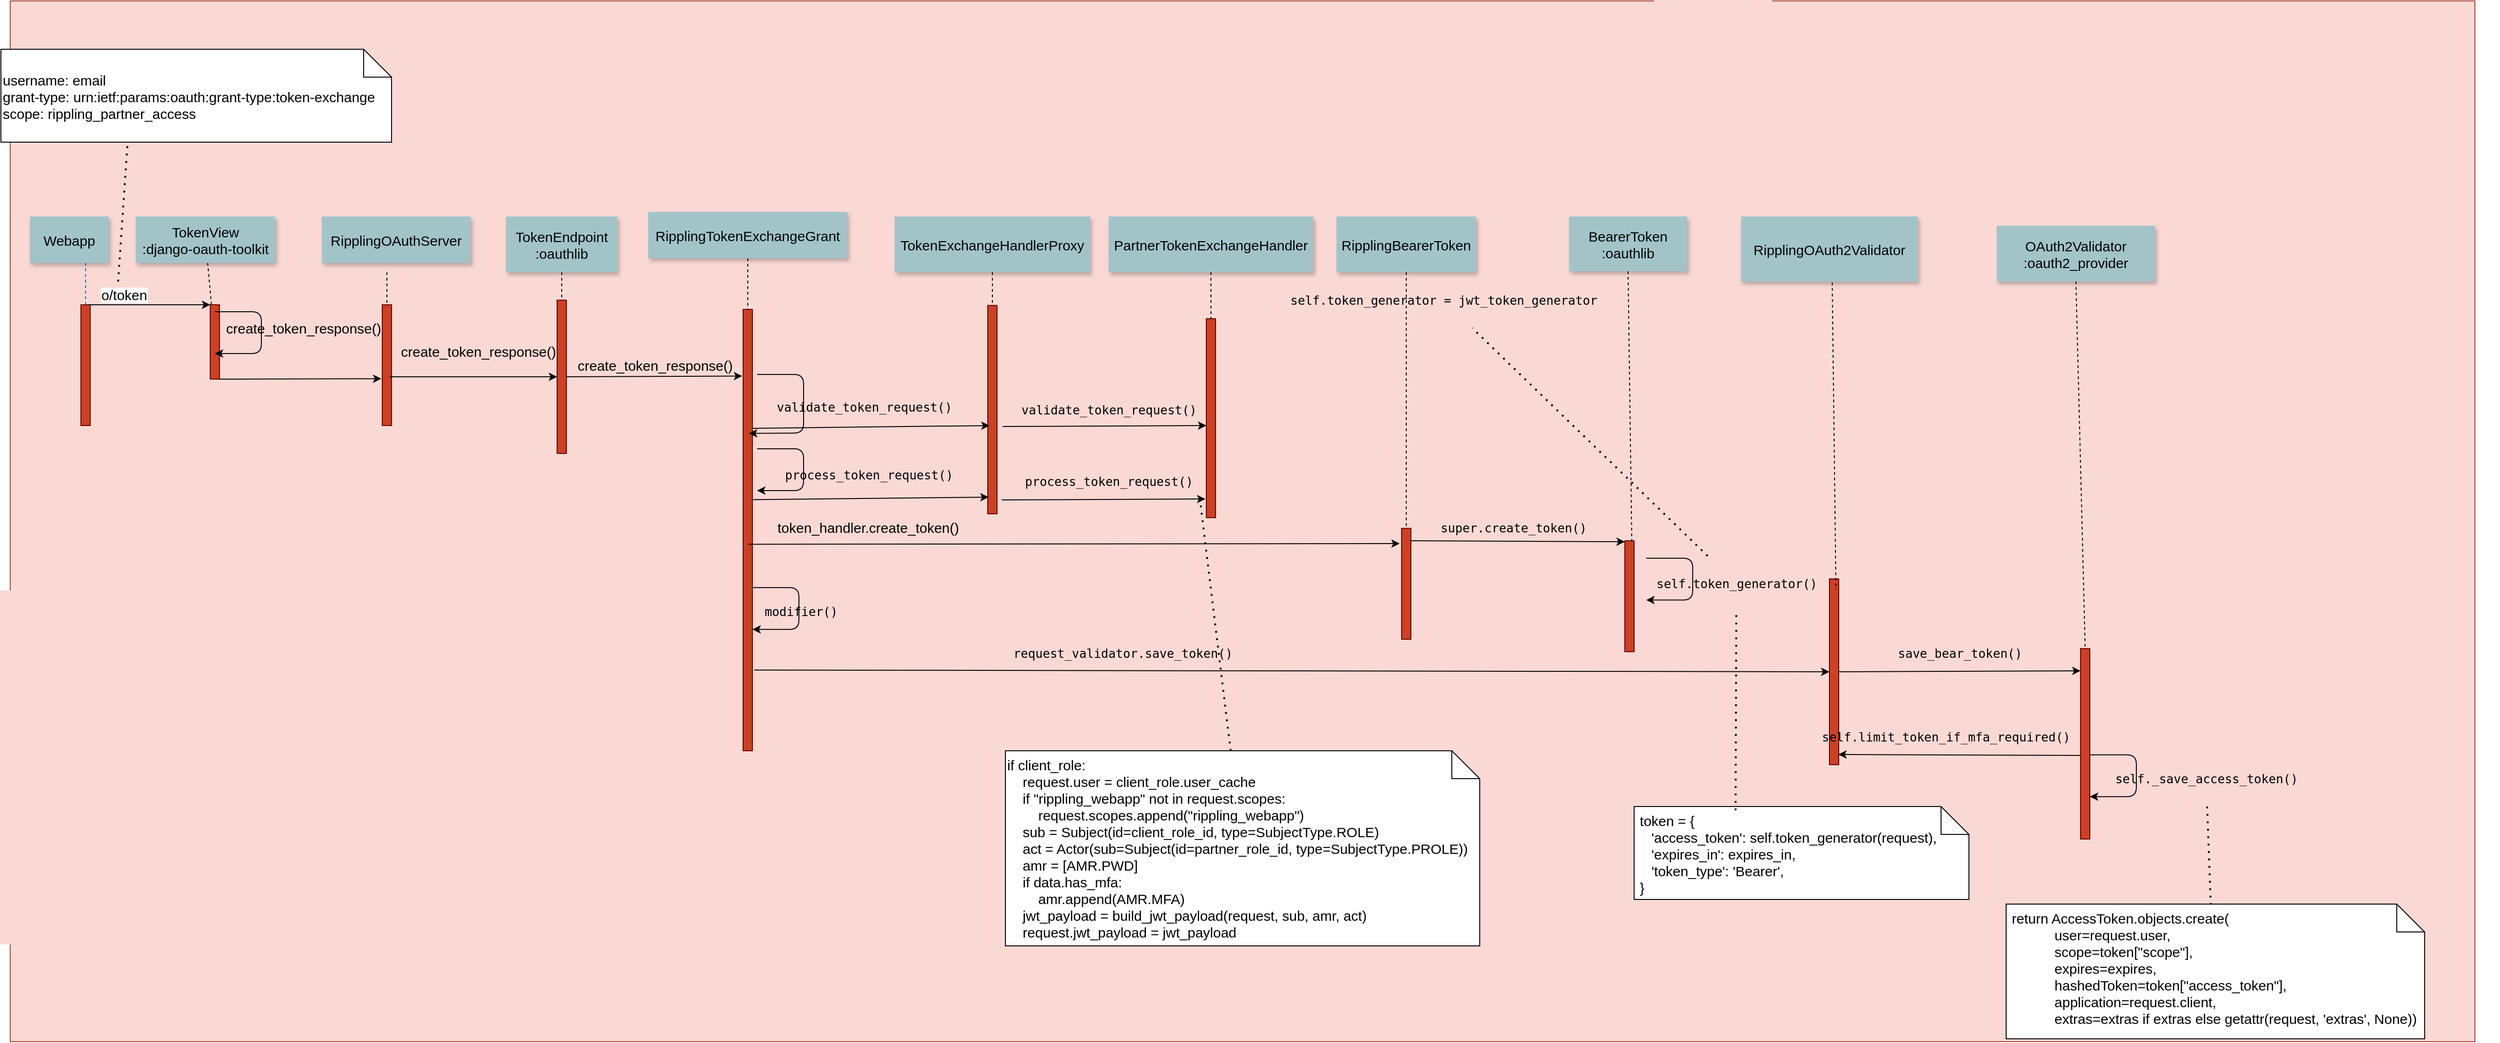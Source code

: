 <mxfile version="24.7.14">
  <diagram name="Page-1" id="9361dd3d-8414-5efd-6122-117bd74ce7a7">
    <mxGraphModel dx="2433" dy="1469" grid="1" gridSize="10" guides="1" tooltips="1" connect="1" arrows="1" fold="1" page="0" pageScale="1.5" pageWidth="826" pageHeight="1169" background="none" math="0" shadow="0">
      <root>
        <mxCell id="0" />
        <mxCell id="1" parent="0" />
        <mxCell id="69" value="" style="fillColor=#fad9d5;strokeColor=#ae4132;fontSize=15;" parent="1" vertex="1">
          <mxGeometry x="-186" y="-152" width="2650" height="1120" as="geometry" />
        </mxCell>
        <mxCell id="2" value="" style="fillColor=#CC4125;strokeColor=#660000;fontSize=15;" parent="1" vertex="1">
          <mxGeometry x="-110" y="175" width="10" height="130" as="geometry" />
        </mxCell>
        <mxCell id="3" value="o/token" style="edgeStyle=none;verticalLabelPosition=top;verticalAlign=bottom;labelPosition=left;align=right;fontSize=15;entryX=0;entryY=0;entryDx=0;entryDy=0;exitX=0.75;exitY=0;exitDx=0;exitDy=0;" parent="1" source="2" target="6" edge="1">
          <mxGeometry width="100" height="100" as="geometry">
            <mxPoint x="-110" y="175" as="sourcePoint" />
            <mxPoint x="40" y="180" as="targetPoint" />
            <mxPoint as="offset" />
          </mxGeometry>
        </mxCell>
        <mxCell id="4" value="Webapp" style="shadow=1;fillColor=#A2C4C9;strokeColor=none;fontSize=15;" parent="1" vertex="1">
          <mxGeometry x="-165" y="80" width="85" height="50" as="geometry" />
        </mxCell>
        <mxCell id="6" value="" style="fillColor=#CC4125;strokeColor=#660000;fontSize=15;" parent="1" vertex="1">
          <mxGeometry x="29" y="175" width="10" height="80" as="geometry" />
        </mxCell>
        <mxCell id="7" value="TokenView&#xa;:django-oauth-toolkit" style="shadow=1;fillColor=#A2C4C9;strokeColor=none;fontSize=15;" parent="1" vertex="1">
          <mxGeometry x="-51" y="80" width="150" height="50" as="geometry" />
        </mxCell>
        <mxCell id="8" value="" style="edgeStyle=none;endArrow=none;dashed=1;fontSize=15;" parent="1" source="7" target="6" edge="1">
          <mxGeometry x="272.335" y="165" width="100" height="100" as="geometry">
            <mxPoint x="16.259" y="135" as="sourcePoint" />
            <mxPoint x="16.576" y="190" as="targetPoint" />
          </mxGeometry>
        </mxCell>
        <mxCell id="15" value="RipplingOAuthServer" style="shadow=1;fillColor=#A2C4C9;strokeColor=none;fontSize=15;" parent="1" vertex="1">
          <mxGeometry x="149" y="80" width="160" height="50" as="geometry" />
        </mxCell>
        <mxCell id="21" value="" style="fillColor=#CC4125;strokeColor=#660000;fontSize=15;" parent="1" vertex="1">
          <mxGeometry x="402" y="170" width="10" height="165" as="geometry" />
        </mxCell>
        <mxCell id="22" value="TokenEndpoint&#xa;:oauthlib" style="shadow=1;fillColor=#A2C4C9;strokeColor=none;fontSize=15;" parent="1" vertex="1">
          <mxGeometry x="347" y="80" width="120" height="60" as="geometry" />
        </mxCell>
        <mxCell id="23" value="" style="edgeStyle=none;endArrow=none;dashed=1;fontSize=15;" parent="1" source="22" target="21" edge="1">
          <mxGeometry x="614.488" y="175.0" width="100" height="100" as="geometry">
            <mxPoint x="301.653" y="135" as="sourcePoint" />
            <mxPoint x="301.653" y="285" as="targetPoint" />
          </mxGeometry>
        </mxCell>
        <mxCell id="24" value="RipplingTokenExchangeGrant" style="shadow=1;fillColor=#A2C4C9;strokeColor=none;fontSize=15;" parent="1" vertex="1">
          <mxGeometry x="500" y="75" width="214" height="50" as="geometry" />
        </mxCell>
        <mxCell id="25" value="" style="edgeStyle=none;endArrow=none;dashed=1;fontSize=15;" parent="1" source="24" target="26" edge="1">
          <mxGeometry x="727.335" y="165" width="100" height="100" as="geometry">
            <mxPoint x="359.259" y="130" as="sourcePoint" />
            <mxPoint x="359.576" y="185" as="targetPoint" />
          </mxGeometry>
        </mxCell>
        <mxCell id="26" value="" style="fillColor=#CC4125;strokeColor=#660000;fontSize=15;" parent="1" vertex="1">
          <mxGeometry x="602" y="180" width="10" height="475" as="geometry" />
        </mxCell>
        <mxCell id="30" value="TokenExchangeHandlerProxy" style="shadow=1;fillColor=#A2C4C9;strokeColor=none;fontSize=15;" parent="1" vertex="1">
          <mxGeometry x="765" y="80" width="210" height="60" as="geometry" />
        </mxCell>
        <mxCell id="33" value="" style="edgeStyle=elbowEdgeStyle;elbow=horizontal;endArrow=none;dashed=1;fillColor=#1ba1e2;strokeColor=#006EAF;fontSize=15;" parent="1" source="4" target="2" edge="1">
          <mxGeometry x="230.0" y="310" width="100" height="100" as="geometry">
            <mxPoint x="-80" y="435" as="sourcePoint" />
            <mxPoint x="20" y="335" as="targetPoint" />
          </mxGeometry>
        </mxCell>
        <mxCell id="49" value="" style="fillColor=#CC4125;strokeColor=#660000;fontSize=15;" parent="1" vertex="1">
          <mxGeometry x="865" y="175.67" width="10" height="224.33" as="geometry" />
        </mxCell>
        <mxCell id="50" value="" style="edgeStyle=none;endArrow=none;dashed=1;fontSize=15;" parent="1" source="30" target="49" edge="1">
          <mxGeometry x="956.571" y="205" width="100" height="100" as="geometry">
            <mxPoint x="506.736" y="170" as="sourcePoint" />
            <mxPoint x="506.736" y="349.394" as="targetPoint" />
          </mxGeometry>
        </mxCell>
        <mxCell id="52" value="" style="edgeStyle=none;endArrow=none;dashed=1;fontSize=15;exitX=0.5;exitY=1;exitDx=0;exitDy=0;" parent="1" source="W7PPBAMyW4U-8BtLyTJV-120" target="48" edge="1">
          <mxGeometry x="376.571" y="339.697" width="100" height="100" as="geometry">
            <mxPoint x="490.736" y="297.847" as="sourcePoint" />
            <mxPoint x="490.736" y="477.241" as="targetPoint" />
          </mxGeometry>
        </mxCell>
        <mxCell id="58" value="" style="fillColor=#CC4125;strokeColor=#660000;fontSize=15;" parent="1" vertex="1">
          <mxGeometry x="1100" y="190" width="10" height="214.14" as="geometry" />
        </mxCell>
        <mxCell id="64" value="PartnerTokenExchangeHandler" style="shadow=1;fillColor=#A2C4C9;strokeColor=none;fontSize=15;" parent="1" vertex="1">
          <mxGeometry x="995" y="80" width="220" height="60" as="geometry" />
        </mxCell>
        <mxCell id="65" value="" style="edgeStyle=none;endArrow=none;dashed=1;fontSize=15;" parent="1" source="64" target="58" edge="1">
          <mxGeometry x="1174.071" y="210" width="100" height="100" as="geometry">
            <mxPoint x="657.5" y="135" as="sourcePoint" />
            <mxPoint x="657.5" y="465" as="targetPoint" />
          </mxGeometry>
        </mxCell>
        <mxCell id="78" value="token_handler.create_token()" style="text;align=left;fontSize=15;" parent="1" vertex="1">
          <mxGeometry x="637" y="399.66" width="140" height="29.34" as="geometry" />
        </mxCell>
        <mxCell id="W7PPBAMyW4U-8BtLyTJV-101" value="" style="edgeStyle=none;endArrow=none;dashed=1;fontSize=15;" parent="1" source="17" edge="1">
          <mxGeometry x="614.488" y="175.0" width="100" height="100" as="geometry">
            <mxPoint x="218.5" y="130" as="sourcePoint" />
            <mxPoint x="219" y="265" as="targetPoint" />
          </mxGeometry>
        </mxCell>
        <mxCell id="40" value="&#xa;username: email&#xa;grant-type: urn:ietf:params:oauth:grant-type:token-exchange&#xa;scope: rippling_partner_access" style="shape=note;align=left;fontSize=15;verticalAlign=top;" parent="1" vertex="1">
          <mxGeometry x="-196" y="-100" width="420" height="100" as="geometry" />
        </mxCell>
        <mxCell id="W7PPBAMyW4U-8BtLyTJV-106" value="" style="endArrow=none;dashed=1;html=1;dashPattern=1 3;strokeWidth=2;rounded=0;" parent="1" edge="1">
          <mxGeometry width="50" height="50" relative="1" as="geometry">
            <mxPoint x="-70" y="150" as="sourcePoint" />
            <mxPoint x="-60" y="3" as="targetPoint" />
          </mxGeometry>
        </mxCell>
        <mxCell id="W7PPBAMyW4U-8BtLyTJV-109" value="" style="edgeStyle=none;endArrow=none;dashed=1;fontSize=15;" parent="1" target="17" edge="1">
          <mxGeometry x="614.488" y="175.0" width="100" height="100" as="geometry">
            <mxPoint x="219" y="140" as="sourcePoint" />
            <mxPoint x="219" y="265" as="targetPoint" />
          </mxGeometry>
        </mxCell>
        <mxCell id="17" value="" style="fillColor=#CC4125;strokeColor=#660000;fontSize=15;" parent="1" vertex="1">
          <mxGeometry x="214.004" y="175.004" width="10" height="130" as="geometry" />
        </mxCell>
        <mxCell id="W7PPBAMyW4U-8BtLyTJV-112" value="" style="endArrow=classic;html=1;rounded=0;exitX=1;exitY=1;exitDx=0;exitDy=0;entryX=-0.1;entryY=0.612;entryDx=0;entryDy=0;entryPerimeter=0;" parent="1" source="6" target="17" edge="1">
          <mxGeometry width="50" height="50" relative="1" as="geometry">
            <mxPoint x="79" y="300" as="sourcePoint" />
            <mxPoint x="180" y="255" as="targetPoint" />
          </mxGeometry>
        </mxCell>
        <mxCell id="W7PPBAMyW4U-8BtLyTJV-113" value="" style="endArrow=classic;html=1;rounded=0;exitX=0.8;exitY=0.596;exitDx=0;exitDy=0;entryX=0;entryY=0.5;entryDx=0;entryDy=0;exitPerimeter=0;" parent="1" source="17" target="21" edge="1">
          <mxGeometry width="50" height="50" relative="1" as="geometry">
            <mxPoint x="255" y="254" as="sourcePoint" />
            <mxPoint x="430" y="250" as="targetPoint" />
          </mxGeometry>
        </mxCell>
        <mxCell id="W7PPBAMyW4U-8BtLyTJV-116" value="&lt;pre style=&quot;color: rgb(255, 255, 255); text-align: right;&quot;&gt;&lt;font color=&quot;#000000&quot; face=&quot;Helvetica&quot;&gt;&lt;span style=&quot;font-size: 15px; white-space-collapse: collapse;&quot;&gt;create_token_response()&lt;/span&gt;&lt;/font&gt;&lt;/pre&gt;" style="text;html=1;align=center;verticalAlign=middle;resizable=0;points=[];autosize=1;strokeColor=none;fillColor=none;" parent="1" vertex="1">
          <mxGeometry x="222" y="195" width="190" height="60" as="geometry" />
        </mxCell>
        <mxCell id="W7PPBAMyW4U-8BtLyTJV-118" value="" style="endArrow=classic;html=1;rounded=0;exitX=1;exitY=0.5;exitDx=0;exitDy=0;entryX=-0.1;entryY=0.151;entryDx=0;entryDy=0;entryPerimeter=0;" parent="1" source="21" target="26" edge="1">
          <mxGeometry width="50" height="50" relative="1" as="geometry">
            <mxPoint x="515" y="253" as="sourcePoint" />
            <mxPoint x="530" y="252" as="targetPoint" />
          </mxGeometry>
        </mxCell>
        <mxCell id="W7PPBAMyW4U-8BtLyTJV-119" value="&lt;pre style=&quot;color: rgb(255, 255, 255); text-align: right;&quot;&gt;&lt;font color=&quot;#000000&quot; face=&quot;Helvetica&quot;&gt;&lt;span style=&quot;font-size: 15px; white-space-collapse: collapse;&quot;&gt;create_token_response()&lt;/span&gt;&lt;/font&gt;&lt;/pre&gt;" style="text;html=1;align=center;verticalAlign=middle;resizable=0;points=[];autosize=1;strokeColor=none;fillColor=none;" parent="1" vertex="1">
          <mxGeometry x="412" y="210" width="190" height="60" as="geometry" />
        </mxCell>
        <mxCell id="W7PPBAMyW4U-8BtLyTJV-120" value="RipplingBearerToken" style="shadow=1;fillColor=#A2C4C9;strokeColor=none;fontSize=15;" parent="1" vertex="1">
          <mxGeometry x="1240" y="80.0" width="150" height="60" as="geometry" />
        </mxCell>
        <mxCell id="W7PPBAMyW4U-8BtLyTJV-121" value="&lt;pre style=&quot;color: rgb(255, 255, 255); text-align: right;&quot;&gt;&lt;font color=&quot;#000000&quot; face=&quot;Helvetica&quot;&gt;&lt;span style=&quot;font-size: 15px; white-space-collapse: collapse;&quot;&gt;create_token_response()&lt;/span&gt;&lt;/font&gt;&lt;/pre&gt;" style="text;html=1;align=center;verticalAlign=middle;resizable=0;points=[];autosize=1;strokeColor=none;fillColor=none;" parent="1" vertex="1">
          <mxGeometry x="34" y="170" width="190" height="60" as="geometry" />
        </mxCell>
        <mxCell id="W7PPBAMyW4U-8BtLyTJV-123" value="" style="edgeStyle=none;verticalLabelPosition=top;verticalAlign=bottom;labelPosition=left;align=right;fontSize=15;exitX=0.75;exitY=0;exitDx=0;exitDy=0;entryX=0.625;entryY=0.281;entryDx=0;entryDy=0;entryPerimeter=0;" parent="1" target="26" edge="1">
          <mxGeometry x="110" y="49.5" width="100" height="100" as="geometry">
            <mxPoint x="617" y="250" as="sourcePoint" />
            <mxPoint x="617" y="295" as="targetPoint" />
            <Array as="points">
              <mxPoint x="667" y="250" />
              <mxPoint x="667" y="313" />
            </Array>
          </mxGeometry>
        </mxCell>
        <mxCell id="W7PPBAMyW4U-8BtLyTJV-124" value="" style="edgeStyle=none;verticalLabelPosition=top;verticalAlign=bottom;labelPosition=left;align=right;fontSize=15;exitX=0.75;exitY=0;exitDx=0;exitDy=0;entryX=1;entryY=0.75;entryDx=0;entryDy=0;" parent="1" edge="1">
          <mxGeometry x="110" y="49.5" width="100" height="100" as="geometry">
            <mxPoint x="34" y="182.5" as="sourcePoint" />
            <mxPoint x="34" y="227.5" as="targetPoint" />
            <Array as="points">
              <mxPoint x="84" y="182.5" />
              <mxPoint x="84" y="227.5" />
            </Array>
          </mxGeometry>
        </mxCell>
        <mxCell id="W7PPBAMyW4U-8BtLyTJV-125" value="&lt;div style=&quot;&quot;&gt;&lt;pre style=&quot;font-family: &amp;quot;JetBrains Mono&amp;quot;, monospace; font-size: 9.8pt;&quot;&gt;validate_token_request()&lt;/pre&gt;&lt;/div&gt;" style="text;html=1;align=center;verticalAlign=middle;resizable=0;points=[];autosize=1;strokeColor=none;fillColor=none;" parent="1" vertex="1">
          <mxGeometry x="627" y="255.0" width="210" height="60" as="geometry" />
        </mxCell>
        <mxCell id="W7PPBAMyW4U-8BtLyTJV-126" value="&lt;div style=&quot;&quot;&gt;&lt;pre style=&quot;font-family: &amp;quot;JetBrains Mono&amp;quot;, monospace; font-size: 9.8pt;&quot;&gt;process_token_request()&lt;/pre&gt;&lt;/div&gt;" style="text;html=1;align=center;verticalAlign=middle;resizable=0;points=[];autosize=1;strokeColor=none;fillColor=none;" parent="1" vertex="1">
          <mxGeometry x="637" y="327.5" width="200" height="60" as="geometry" />
        </mxCell>
        <mxCell id="W7PPBAMyW4U-8BtLyTJV-127" value="" style="edgeStyle=none;verticalLabelPosition=top;verticalAlign=bottom;labelPosition=left;align=right;fontSize=15;exitX=0.75;exitY=0;exitDx=0;exitDy=0;entryX=1;entryY=0.75;entryDx=0;entryDy=0;" parent="1" edge="1">
          <mxGeometry x="110" y="49.5" width="100" height="100" as="geometry">
            <mxPoint x="617" y="330" as="sourcePoint" />
            <mxPoint x="617" y="375" as="targetPoint" />
            <Array as="points">
              <mxPoint x="667" y="330" />
              <mxPoint x="667" y="375" />
            </Array>
          </mxGeometry>
        </mxCell>
        <mxCell id="W7PPBAMyW4U-8BtLyTJV-130" value="" style="endArrow=classic;html=1;rounded=0;exitX=0.9;exitY=0.431;exitDx=0;exitDy=0;exitPerimeter=0;entryX=0.1;entryY=0.92;entryDx=0;entryDy=0;entryPerimeter=0;" parent="1" source="26" target="49" edge="1">
          <mxGeometry width="50" height="50" relative="1" as="geometry">
            <mxPoint x="716" y="386" as="sourcePoint" />
            <mxPoint x="860" y="385" as="targetPoint" />
          </mxGeometry>
        </mxCell>
        <mxCell id="W7PPBAMyW4U-8BtLyTJV-132" value="" style="endArrow=classic;html=1;rounded=0;entryX=-0.1;entryY=0.906;entryDx=0;entryDy=0;entryPerimeter=0;" parent="1" target="58" edge="1">
          <mxGeometry width="50" height="50" relative="1" as="geometry">
            <mxPoint x="880" y="385" as="sourcePoint" />
            <mxPoint x="1135" y="385" as="targetPoint" />
          </mxGeometry>
        </mxCell>
        <mxCell id="W7PPBAMyW4U-8BtLyTJV-133" value="&lt;div style=&quot;&quot;&gt;&lt;pre style=&quot;font-family: &amp;quot;JetBrains Mono&amp;quot;, monospace; font-size: 9.8pt;&quot;&gt;process_token_request()&lt;/pre&gt;&lt;/div&gt;" style="text;html=1;align=center;verticalAlign=middle;resizable=0;points=[];autosize=1;strokeColor=none;fillColor=none;" parent="1" vertex="1">
          <mxGeometry x="895" y="335" width="200" height="60" as="geometry" />
        </mxCell>
        <mxCell id="48" value="" style="fillColor=#CC4125;strokeColor=#660000;fontSize=15;" parent="1" vertex="1">
          <mxGeometry x="1310" y="415.62" width="10" height="119.38" as="geometry" />
        </mxCell>
        <mxCell id="W7PPBAMyW4U-8BtLyTJV-139" value="&lt;div style=&quot;&quot;&gt;&lt;pre style=&quot;font-family: &amp;quot;JetBrains Mono&amp;quot;, monospace; font-size: 9.8pt;&quot;&gt;super.create_token()&lt;/pre&gt;&lt;/div&gt;" style="text;html=1;align=center;verticalAlign=middle;resizable=0;points=[];autosize=1;strokeColor=none;fillColor=none;" parent="1" vertex="1">
          <mxGeometry x="1340" y="385.31" width="180" height="60" as="geometry" />
        </mxCell>
        <mxCell id="W7PPBAMyW4U-8BtLyTJV-140" value="BearerToken&#xa;:oauthlib" style="shadow=1;fillColor=#A2C4C9;strokeColor=none;fontSize=15;" parent="1" vertex="1">
          <mxGeometry x="1490" y="80" width="127" height="59" as="geometry" />
        </mxCell>
        <mxCell id="W7PPBAMyW4U-8BtLyTJV-141" value="" style="fillColor=#CC4125;strokeColor=#660000;fontSize=15;" parent="1" vertex="1">
          <mxGeometry x="1550" y="429" width="10" height="119.38" as="geometry" />
        </mxCell>
        <mxCell id="W7PPBAMyW4U-8BtLyTJV-142" value="" style="edgeStyle=none;endArrow=none;dashed=1;fontSize=15;exitX=0.5;exitY=1;exitDx=0;exitDy=0;entryX=0.75;entryY=0;entryDx=0;entryDy=0;" parent="1" source="W7PPBAMyW4U-8BtLyTJV-140" target="W7PPBAMyW4U-8BtLyTJV-141" edge="1">
          <mxGeometry x="376.571" y="339.697" width="100" height="100" as="geometry">
            <mxPoint x="1557.5" y="122.15" as="sourcePoint" />
            <mxPoint x="1568" y="413.15" as="targetPoint" />
          </mxGeometry>
        </mxCell>
        <mxCell id="W7PPBAMyW4U-8BtLyTJV-144" value="" style="endArrow=classic;html=1;rounded=0;exitX=0.9;exitY=0.112;exitDx=0;exitDy=0;exitPerimeter=0;" parent="1" source="48" edge="1">
          <mxGeometry width="50" height="50" relative="1" as="geometry">
            <mxPoint x="1360" y="428.15" as="sourcePoint" />
            <mxPoint x="1550" y="430" as="targetPoint" />
          </mxGeometry>
        </mxCell>
        <mxCell id="W7PPBAMyW4U-8BtLyTJV-145" value="" style="edgeStyle=none;verticalLabelPosition=top;verticalAlign=bottom;labelPosition=left;align=right;fontSize=15;exitX=0.75;exitY=0;exitDx=0;exitDy=0;entryX=1;entryY=0.75;entryDx=0;entryDy=0;" parent="1" edge="1">
          <mxGeometry x="110" y="49.5" width="100" height="100" as="geometry">
            <mxPoint x="1573" y="447.81" as="sourcePoint" />
            <mxPoint x="1573" y="492.81" as="targetPoint" />
            <Array as="points">
              <mxPoint x="1623" y="447.81" />
              <mxPoint x="1623" y="492.81" />
            </Array>
          </mxGeometry>
        </mxCell>
        <mxCell id="W7PPBAMyW4U-8BtLyTJV-146" value="&lt;div style=&quot;&quot;&gt;&lt;pre style=&quot;font-family: &amp;quot;JetBrains Mono&amp;quot;, monospace; font-size: 9.8pt;&quot;&gt;&lt;div style=&quot;&quot;&gt;&lt;pre style=&quot;font-family:&#39;JetBrains Mono&#39;,monospace;font-size:9.8pt;&quot;&gt;&lt;pre style=&quot;font-size: 9.8pt; font-family: &amp;quot;JetBrains Mono&amp;quot;, monospace;&quot;&gt;&lt;span style=&quot;&quot;&gt;self&lt;/span&gt;.token_generator()&lt;/pre&gt;&lt;/pre&gt;&lt;/div&gt;&lt;/pre&gt;&lt;/div&gt;" style="text;html=1;align=center;verticalAlign=middle;resizable=0;points=[];autosize=1;strokeColor=none;fillColor=none;labelBackgroundColor=none;fontColor=#000000;" parent="1" vertex="1">
          <mxGeometry x="1570" y="445.31" width="200" height="60" as="geometry" />
        </mxCell>
        <mxCell id="W7PPBAMyW4U-8BtLyTJV-147" value=" token = {&#xa;    &#39;access_token&#39;: self.token_generator(request),&#xa;    &#39;expires_in&#39;: expires_in,&#xa;    &#39;token_type&#39;: &#39;Bearer&#39;,&#xa; }" style="shape=note;align=left;fontSize=15;verticalAlign=top;" parent="1" vertex="1">
          <mxGeometry x="1560" y="715" width="360" height="100" as="geometry" />
        </mxCell>
        <mxCell id="W7PPBAMyW4U-8BtLyTJV-149" value="&lt;div style=&quot;&quot;&gt;&lt;pre style=&quot;font-family: &amp;quot;JetBrains Mono&amp;quot;, monospace; font-size: 9.8pt;&quot;&gt;self.token_generator = jwt_token_generator&lt;/pre&gt;&lt;/div&gt;" style="text;html=1;align=center;verticalAlign=middle;resizable=0;points=[];autosize=1;strokeColor=none;fillColor=none;" parent="1" vertex="1">
          <mxGeometry x="1180" y="140.0" width="350" height="60" as="geometry" />
        </mxCell>
        <mxCell id="W7PPBAMyW4U-8BtLyTJV-150" value="" style="endArrow=none;dashed=1;html=1;dashPattern=1 3;strokeWidth=2;rounded=0;" parent="1" source="W7PPBAMyW4U-8BtLyTJV-146" target="W7PPBAMyW4U-8BtLyTJV-149" edge="1">
          <mxGeometry width="50" height="50" relative="1" as="geometry">
            <mxPoint x="1460" y="580" as="sourcePoint" />
            <mxPoint x="1420" y="168.15" as="targetPoint" />
          </mxGeometry>
        </mxCell>
        <mxCell id="W7PPBAMyW4U-8BtLyTJV-151" value="" style="edgeStyle=none;verticalLabelPosition=top;verticalAlign=bottom;labelPosition=left;align=right;fontSize=15;exitX=0.75;exitY=0;exitDx=0;exitDy=0;entryX=1;entryY=0.75;entryDx=0;entryDy=0;" parent="1" edge="1">
          <mxGeometry x="110" y="49.5" width="100" height="100" as="geometry">
            <mxPoint x="612" y="479.34" as="sourcePoint" />
            <mxPoint x="612" y="524.34" as="targetPoint" />
            <Array as="points">
              <mxPoint x="662" y="479.34" />
              <mxPoint x="662" y="524.34" />
            </Array>
          </mxGeometry>
        </mxCell>
        <mxCell id="W7PPBAMyW4U-8BtLyTJV-152" value="&lt;div style=&quot;&quot;&gt;&lt;pre style=&quot;font-family: &amp;quot;JetBrains Mono&amp;quot;, monospace; font-size: 9.8pt;&quot;&gt;modifier()&lt;/pre&gt;&lt;/div&gt;" style="text;html=1;align=center;verticalAlign=middle;resizable=0;points=[];autosize=1;strokeColor=none;fillColor=none;" parent="1" vertex="1">
          <mxGeometry x="614" y="475.0" width="100" height="60" as="geometry" />
        </mxCell>
        <mxCell id="W7PPBAMyW4U-8BtLyTJV-154" value="&lt;div style=&quot;&quot;&gt;&lt;pre style=&quot;font-family: &amp;quot;JetBrains Mono&amp;quot;, monospace; font-size: 9.8pt;&quot;&gt;request_validator.save_token()&lt;/pre&gt;&lt;/div&gt;" style="text;html=1;align=center;verticalAlign=middle;resizable=0;points=[];autosize=1;strokeColor=none;fillColor=none;" parent="1" vertex="1">
          <mxGeometry x="880" y="520" width="260" height="60" as="geometry" />
        </mxCell>
        <mxCell id="W7PPBAMyW4U-8BtLyTJV-155" value="&lt;div style=&quot;background-color:#1e1f22;color:#bcbec4&quot;&gt;&lt;pre style=&quot;font-family:&#39;JetBrains Mono&#39;,monospace;font-size:9.8pt;&quot;&gt;&lt;br&gt;&lt;/pre&gt;&lt;/div&gt;" style="text;whiteSpace=wrap;html=1;" parent="1" vertex="1">
          <mxGeometry x="1280" y="-30" width="150" height="70" as="geometry" />
        </mxCell>
        <mxCell id="W7PPBAMyW4U-8BtLyTJV-156" value="OAuth2Validator&#xa;:oauth2_provider" style="shadow=1;fillColor=#A2C4C9;strokeColor=none;fontSize=15;" parent="1" vertex="1">
          <mxGeometry x="1950" y="90" width="170" height="60" as="geometry" />
        </mxCell>
        <mxCell id="W7PPBAMyW4U-8BtLyTJV-159" value="" style="endArrow=classic;html=1;rounded=0;entryX=-0.2;entryY=0.137;entryDx=0;entryDy=0;exitX=0.6;exitY=0.532;exitDx=0;exitDy=0;exitPerimeter=0;entryPerimeter=0;" parent="1" source="26" target="48" edge="1">
          <mxGeometry width="50" height="50" relative="1" as="geometry">
            <mxPoint x="610" y="440" as="sourcePoint" />
            <mxPoint x="660" y="390" as="targetPoint" />
          </mxGeometry>
        </mxCell>
        <mxCell id="W7PPBAMyW4U-8BtLyTJV-161" value="" style="endArrow=none;dashed=1;html=1;dashPattern=1 3;strokeWidth=2;rounded=0;exitX=0.303;exitY=0.04;exitDx=0;exitDy=0;exitPerimeter=0;" parent="1" source="W7PPBAMyW4U-8BtLyTJV-147" target="W7PPBAMyW4U-8BtLyTJV-146" edge="1">
          <mxGeometry width="50" height="50" relative="1" as="geometry">
            <mxPoint x="1670" y="700" as="sourcePoint" />
            <mxPoint x="1640" y="520" as="targetPoint" />
          </mxGeometry>
        </mxCell>
        <mxCell id="W7PPBAMyW4U-8BtLyTJV-162" value="" style="endArrow=classic;html=1;rounded=0;exitX=1.2;exitY=0.817;exitDx=0;exitDy=0;exitPerimeter=0;entryX=0;entryY=0.5;entryDx=0;entryDy=0;" parent="1" source="26" target="W7PPBAMyW4U-8BtLyTJV-168" edge="1">
          <mxGeometry width="50" height="50" relative="1" as="geometry">
            <mxPoint x="620" y="580" as="sourcePoint" />
            <mxPoint x="1770" y="560" as="targetPoint" />
          </mxGeometry>
        </mxCell>
        <mxCell id="W7PPBAMyW4U-8BtLyTJV-163" value="" style="fillColor=#CC4125;strokeColor=#660000;fontSize=15;" parent="1" vertex="1">
          <mxGeometry x="2040" y="545" width="10" height="205" as="geometry" />
        </mxCell>
        <mxCell id="W7PPBAMyW4U-8BtLyTJV-164" value="" style="edgeStyle=none;endArrow=none;dashed=1;fontSize=15;exitX=0.5;exitY=1;exitDx=0;exitDy=0;entryX=0.5;entryY=0;entryDx=0;entryDy=0;" parent="1" source="W7PPBAMyW4U-8BtLyTJV-156" target="W7PPBAMyW4U-8BtLyTJV-163" edge="1">
          <mxGeometry x="376.571" y="339.697" width="100" height="100" as="geometry">
            <mxPoint x="2049" y="157.34" as="sourcePoint" />
            <mxPoint x="2049" y="270" as="targetPoint" />
          </mxGeometry>
        </mxCell>
        <mxCell id="W7PPBAMyW4U-8BtLyTJV-168" value="" style="fillColor=#CC4125;strokeColor=#660000;fontSize=15;" parent="1" vertex="1">
          <mxGeometry x="1770" y="470" width="10" height="200" as="geometry" />
        </mxCell>
        <mxCell id="W7PPBAMyW4U-8BtLyTJV-169" value="" style="edgeStyle=none;endArrow=none;dashed=1;fontSize=15;exitX=0.45;exitY=1.017;exitDx=0;exitDy=0;exitPerimeter=0;entryX=0.7;entryY=0.059;entryDx=0;entryDy=0;entryPerimeter=0;" parent="1" target="W7PPBAMyW4U-8BtLyTJV-168" edge="1">
          <mxGeometry x="376.571" y="339.697" width="100" height="100" as="geometry">
            <mxPoint x="1773" y="151.02" as="sourcePoint" />
            <mxPoint x="1785" y="540" as="targetPoint" />
          </mxGeometry>
        </mxCell>
        <mxCell id="W7PPBAMyW4U-8BtLyTJV-171" value="" style="endArrow=classic;html=1;rounded=0;entryX=0;entryY=0.117;entryDx=0;entryDy=0;entryPerimeter=0;" parent="1" target="W7PPBAMyW4U-8BtLyTJV-163" edge="1">
          <mxGeometry width="50" height="50" relative="1" as="geometry">
            <mxPoint x="1780" y="570" as="sourcePoint" />
            <mxPoint x="1830" y="520" as="targetPoint" />
          </mxGeometry>
        </mxCell>
        <mxCell id="W7PPBAMyW4U-8BtLyTJV-174" value="&lt;div style=&quot;&quot;&gt;&lt;pre style=&quot;font-family: &amp;quot;JetBrains Mono&amp;quot;, monospace; font-size: 9.8pt;&quot;&gt;&lt;div style=&quot;&quot;&gt;&lt;pre style=&quot;font-family:&#39;JetBrains Mono&#39;,monospace;font-size:9.8pt;&quot;&gt;&lt;pre style=&quot;font-size: 9.8pt; font-family: &amp;quot;JetBrains Mono&amp;quot;, monospace;&quot;&gt;save_bear_token()&lt;/pre&gt;&lt;/pre&gt;&lt;/div&gt;&lt;/pre&gt;&lt;/div&gt;" style="text;html=1;align=center;verticalAlign=middle;resizable=0;points=[];autosize=1;strokeColor=none;fillColor=none;labelBackgroundColor=none;fontColor=#000000;" parent="1" vertex="1">
          <mxGeometry x="1830" y="520" width="160" height="60" as="geometry" />
        </mxCell>
        <mxCell id="W7PPBAMyW4U-8BtLyTJV-175" value="&lt;div style=&quot;background-color:#1e1f22;color:#bcbec4&quot;&gt;&lt;pre style=&quot;font-family:&#39;JetBrains Mono&#39;,monospace;font-size:9.8pt;&quot;&gt;&lt;br&gt;&lt;/pre&gt;&lt;/div&gt;" style="text;whiteSpace=wrap;html=1;" parent="1" vertex="1">
          <mxGeometry x="2080" y="550" width="410" height="70" as="geometry" />
        </mxCell>
        <mxCell id="W7PPBAMyW4U-8BtLyTJV-177" value="&lt;div style=&quot;&quot;&gt;&lt;pre style=&quot;font-family: &amp;quot;JetBrains Mono&amp;quot;, monospace; font-size: 9.8pt;&quot;&gt;self.limit_token_if_mfa_required()&lt;/pre&gt;&lt;/div&gt;" style="text;html=1;align=center;verticalAlign=middle;resizable=0;points=[];autosize=1;strokeColor=none;fillColor=none;" parent="1" vertex="1">
          <mxGeometry x="1750" y="610" width="290" height="60" as="geometry" />
        </mxCell>
        <mxCell id="W7PPBAMyW4U-8BtLyTJV-178" value="" style="edgeStyle=none;verticalLabelPosition=top;verticalAlign=bottom;labelPosition=left;align=right;fontSize=15;exitX=0.75;exitY=0;exitDx=0;exitDy=0;entryX=1;entryY=0.75;entryDx=0;entryDy=0;" parent="1" edge="1">
          <mxGeometry x="110" y="49.5" width="100" height="100" as="geometry">
            <mxPoint x="2050" y="659.34" as="sourcePoint" />
            <mxPoint x="2050" y="704.34" as="targetPoint" />
            <Array as="points">
              <mxPoint x="2100" y="659.34" />
              <mxPoint x="2100" y="704.34" />
            </Array>
          </mxGeometry>
        </mxCell>
        <mxCell id="W7PPBAMyW4U-8BtLyTJV-179" value="&lt;div style=&quot;&quot;&gt;&lt;pre style=&quot;font-family: &amp;quot;JetBrains Mono&amp;quot;, monospace; font-size: 9.8pt;&quot;&gt;self._save_access_token()&lt;/pre&gt;&lt;/div&gt;" style="text;html=1;align=center;verticalAlign=middle;resizable=0;points=[];autosize=1;strokeColor=none;fillColor=none;" parent="1" vertex="1">
          <mxGeometry x="2065" y="655" width="220" height="60" as="geometry" />
        </mxCell>
        <mxCell id="W7PPBAMyW4U-8BtLyTJV-181" value=" return AccessToken.objects.create(&#xa;            user=request.user,&#xa;            scope=token[&quot;scope&quot;],&#xa;            expires=expires,&#xa;            hashedToken=token[&quot;access_token&quot;],  &#xa;            application=request.client,&#xa;            extras=extras if extras else getattr(request, &#39;extras&#39;, None))" style="shape=note;align=left;fontSize=15;verticalAlign=top;" parent="1" vertex="1">
          <mxGeometry x="1960" y="820" width="450" height="145" as="geometry" />
        </mxCell>
        <mxCell id="W7PPBAMyW4U-8BtLyTJV-182" value="" style="endArrow=none;dashed=1;html=1;dashPattern=1 3;strokeWidth=2;rounded=0;entryX=0;entryY=0;entryDx=220;entryDy=0;entryPerimeter=0;" parent="1" source="W7PPBAMyW4U-8BtLyTJV-179" target="W7PPBAMyW4U-8BtLyTJV-181" edge="1">
          <mxGeometry width="50" height="50" relative="1" as="geometry">
            <mxPoint x="1490" y="630" as="sourcePoint" />
            <mxPoint x="1540" y="580" as="targetPoint" />
          </mxGeometry>
        </mxCell>
        <mxCell id="W7PPBAMyW4U-8BtLyTJV-184" value="RipplingOAuth2Validator" style="shadow=1;fillColor=#A2C4C9;strokeColor=none;fontSize=15;" parent="1" vertex="1">
          <mxGeometry x="1675" y="80" width="190" height="70" as="geometry" />
        </mxCell>
        <mxCell id="W7PPBAMyW4U-8BtLyTJV-191" value="" style="endArrow=classic;html=1;rounded=0;exitX=0;exitY=0.561;exitDx=0;exitDy=0;exitPerimeter=0;entryX=0.95;entryY=0.945;entryDx=0;entryDy=0;entryPerimeter=0;" parent="1" source="W7PPBAMyW4U-8BtLyTJV-163" target="W7PPBAMyW4U-8BtLyTJV-168" edge="1">
          <mxGeometry width="50" height="50" relative="1" as="geometry">
            <mxPoint x="2140" y="610" as="sourcePoint" />
            <mxPoint x="2190" y="570" as="targetPoint" />
          </mxGeometry>
        </mxCell>
        <mxCell id="W7PPBAMyW4U-8BtLyTJV-193" value="" style="endArrow=classic;html=1;rounded=0;exitX=0.9;exitY=0.431;exitDx=0;exitDy=0;exitPerimeter=0;entryX=0.1;entryY=0.92;entryDx=0;entryDy=0;entryPerimeter=0;" parent="1" edge="1">
          <mxGeometry width="50" height="50" relative="1" as="geometry">
            <mxPoint x="612" y="308" as="sourcePoint" />
            <mxPoint x="867" y="305" as="targetPoint" />
          </mxGeometry>
        </mxCell>
        <mxCell id="W7PPBAMyW4U-8BtLyTJV-194" value="" style="endArrow=classic;html=1;rounded=0;entryX=-0.1;entryY=0.906;entryDx=0;entryDy=0;entryPerimeter=0;" parent="1" edge="1">
          <mxGeometry width="50" height="50" relative="1" as="geometry">
            <mxPoint x="881" y="306" as="sourcePoint" />
            <mxPoint x="1100" y="305" as="targetPoint" />
          </mxGeometry>
        </mxCell>
        <mxCell id="W7PPBAMyW4U-8BtLyTJV-195" value="&lt;div style=&quot;&quot;&gt;&lt;pre style=&quot;font-family: &amp;quot;JetBrains Mono&amp;quot;, monospace; font-size: 9.8pt;&quot;&gt;validate_token_request()&lt;/pre&gt;&lt;/div&gt;" style="text;html=1;align=center;verticalAlign=middle;resizable=0;points=[];autosize=1;strokeColor=none;fillColor=none;" parent="1" vertex="1">
          <mxGeometry x="890" y="257.84" width="210" height="60" as="geometry" />
        </mxCell>
        <mxCell id="rRgI-piEJR2NT5U421E4-78" value="if client_role:&#xa;    request.user = client_role.user_cache&#xa;    if &quot;rippling_webapp&quot; not in request.scopes:&#xa;        request.scopes.append(&quot;rippling_webapp&quot;)&#xa;    sub = Subject(id=client_role_id, type=SubjectType.ROLE)&#xa;    act = Actor(sub=Subject(id=partner_role_id, type=SubjectType.PROLE))&#xa;    amr = [AMR.PWD]&#xa;    if data.has_mfa:&#xa;        amr.append(AMR.MFA)&#xa;    jwt_payload = build_jwt_payload(request, sub, amr, act)&#xa;    request.jwt_payload = jwt_payload&#xa;" style="shape=note;align=left;fontSize=15;verticalAlign=top;" vertex="1" parent="1">
          <mxGeometry x="884" y="655" width="510" height="210" as="geometry" />
        </mxCell>
        <mxCell id="rRgI-piEJR2NT5U421E4-79" value="" style="endArrow=none;dashed=1;html=1;dashPattern=1 3;strokeWidth=2;rounded=0;entryX=0.99;entryY=0.8;entryDx=0;entryDy=0;entryPerimeter=0;" edge="1" parent="1" source="rRgI-piEJR2NT5U421E4-78" target="W7PPBAMyW4U-8BtLyTJV-133">
          <mxGeometry width="50" height="50" relative="1" as="geometry">
            <mxPoint x="1010" y="200" as="sourcePoint" />
            <mxPoint x="1090" y="410" as="targetPoint" />
          </mxGeometry>
        </mxCell>
      </root>
    </mxGraphModel>
  </diagram>
</mxfile>
